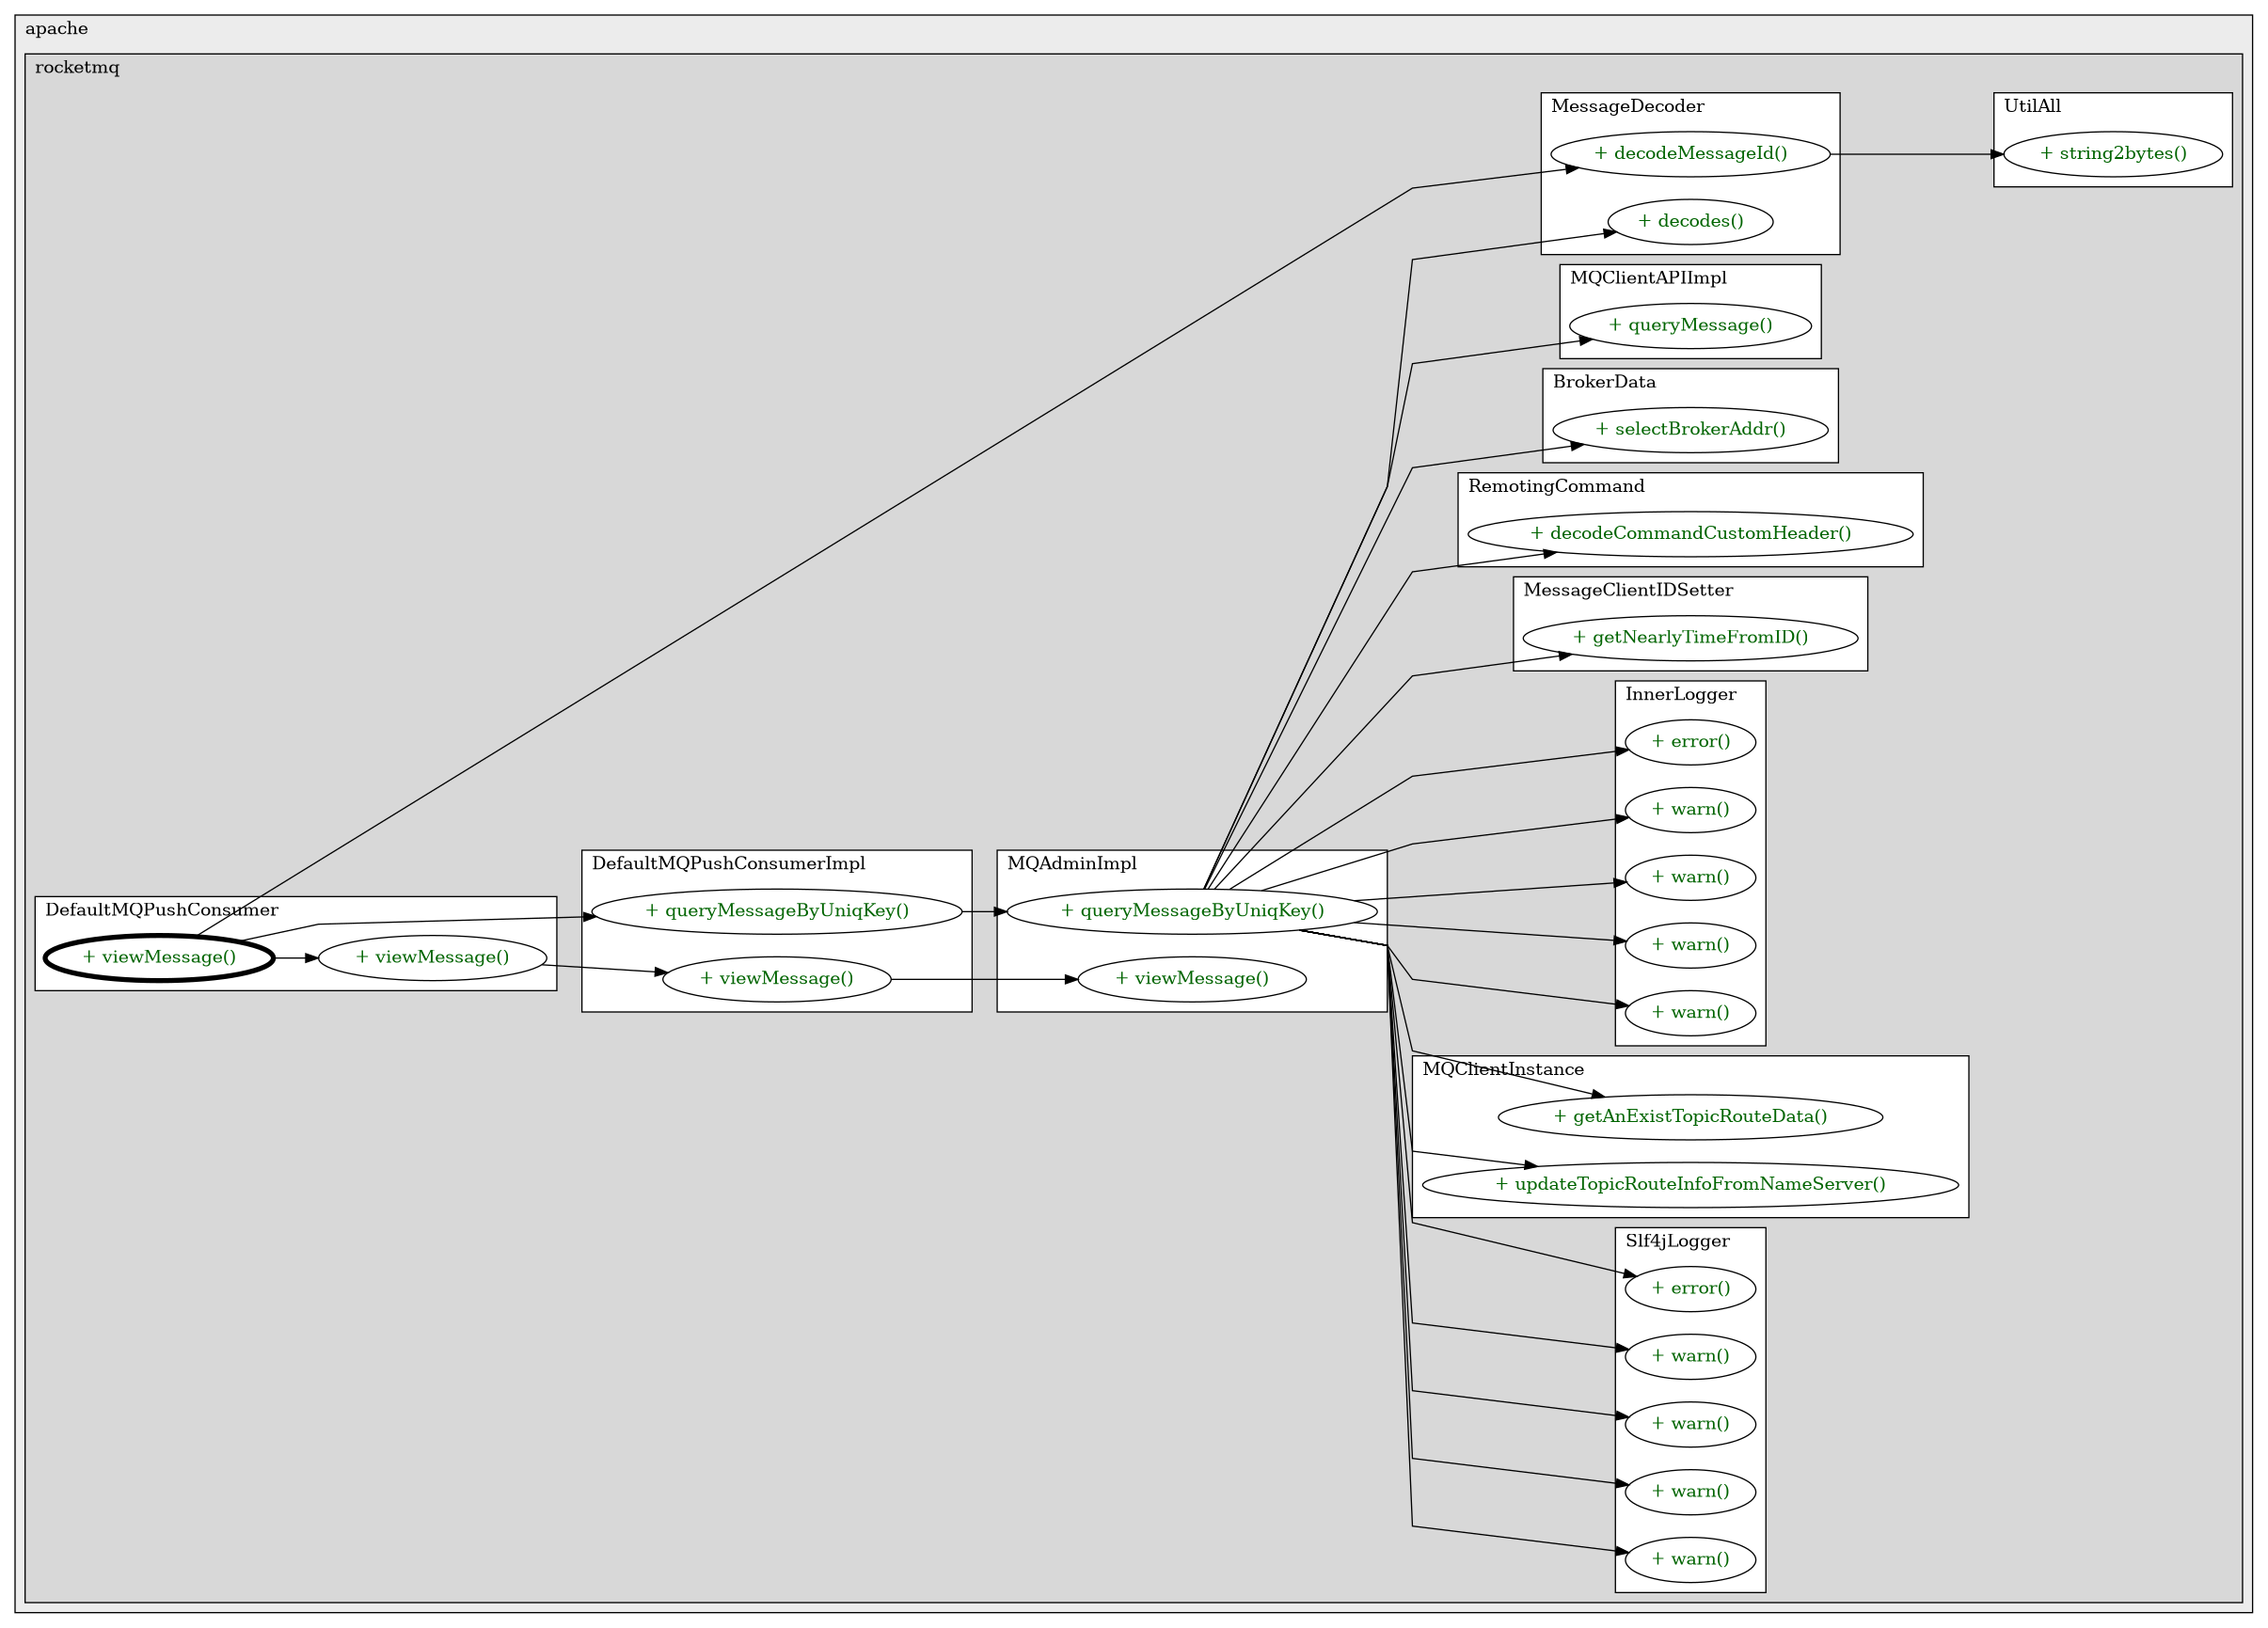 @startuml

/' diagram meta data start
config=CallConfiguration;
{
  "rootMethod": "org.apache.rocketmq.client.consumer.DefaultMQPushConsumer#viewMessage(String,String)",
  "projectClassification": {
    "searchMode": "OpenProject", // OpenProject, AllProjects
    "includedProjects": "",
    "pathEndKeywords": "*.impl",
    "isClientPath": "",
    "isClientName": "",
    "isTestPath": "",
    "isTestName": "",
    "isMappingPath": "",
    "isMappingName": "",
    "isDataAccessPath": "",
    "isDataAccessName": "",
    "isDataStructurePath": "",
    "isDataStructureName": "",
    "isInterfaceStructuresPath": "",
    "isInterfaceStructuresName": "",
    "isEntryPointPath": "",
    "isEntryPointName": "",
    "treatFinalFieldsAsMandatory": false
  },
  "graphRestriction": {
    "classPackageExcludeFilter": "",
    "classPackageIncludeFilter": "",
    "classNameExcludeFilter": "",
    "classNameIncludeFilter": "",
    "methodNameExcludeFilter": "",
    "methodNameIncludeFilter": "",
    "removeByInheritance": "", // inheritance/annotation based filtering is done in a second step
    "removeByAnnotation": "",
    "removeByClassPackage": "", // cleanup the graph after inheritance/annotation based filtering is done
    "removeByClassName": "",
    "cutMappings": false,
    "cutEnum": true,
    "cutTests": true,
    "cutClient": true,
    "cutDataAccess": true,
    "cutInterfaceStructures": true,
    "cutDataStructures": true,
    "cutGetterAndSetter": true,
    "cutConstructors": true
  },
  "graphTraversal": {
    "forwardDepth": 3,
    "backwardDepth": 3,
    "classPackageExcludeFilter": "",
    "classPackageIncludeFilter": "",
    "classNameExcludeFilter": "",
    "classNameIncludeFilter": "",
    "methodNameExcludeFilter": "",
    "methodNameIncludeFilter": "",
    "hideMappings": false,
    "hideDataStructures": false,
    "hidePrivateMethods": true,
    "hideInterfaceCalls": true, // indirection: implementation -> interface (is hidden) -> implementation
    "onlyShowApplicationEntryPoints": false, // root node is included
    "useMethodCallsForStructureDiagram": "ForwardOnly" // ForwardOnly, BothDirections, No
  },
  "details": {
    "aggregation": "GroupByClass", // ByClass, GroupByClass, None
    "showMethodParametersTypes": false,
    "showMethodParametersNames": false,
    "showMethodReturnType": false,
    "showPackageLevels": 2,
    "showCallOrder": false,
    "edgeMode": "MethodsOnly", // TypesOnly, MethodsOnly, TypesAndMethods, MethodsAndDirectTypeUsage
    "showDetailedClassStructure": false
  },
  "rootClass": "org.apache.rocketmq.client.consumer.DefaultMQPushConsumer",
  "extensionCallbackMethod": "" // qualified.class.name#methodName - signature: public static String method(String)
}
diagram meta data end '/



digraph g {
    rankdir="LR"
    splines=polyline
    

'nodes 
subgraph cluster_1411517106 { 
   	label=apache
	labeljust=l
	fillcolor="#ececec"
	style=filled
   
   subgraph cluster_1714486248 { 
   	label=rocketmq
	labeljust=l
	fillcolor="#d8d8d8"
	style=filled
   
   subgraph cluster_1314323680 { 
   	label=MQAdminImpl
	labeljust=l
	fillcolor=white
	style=filled
   
   MQAdminImpl1527982467XXXqueryMessageByUniqKey2013066710[
	label="+ queryMessageByUniqKey()"
	style=filled
	fillcolor=white
	tooltip="MQAdminImpl

null"
	fontcolor=darkgreen
];

MQAdminImpl1527982467XXXviewMessage1808118735[
	label="+ viewMessage()"
	style=filled
	fillcolor=white
	tooltip="MQAdminImpl

null"
	fontcolor=darkgreen
];
} 

subgraph cluster_1350583147 { 
   	label=Slf4jLogger
	labeljust=l
	fillcolor=white
	style=filled
   
   Slf4jLogger2118845798XXXerror424332965[
	label="+ error()"
	style=filled
	fillcolor=white
	tooltip="Slf4jLogger

null"
	fontcolor=darkgreen
];

Slf4jLogger2118845798XXXwarn1506910935[
	label="+ warn()"
	style=filled
	fillcolor=white
	tooltip="Slf4jLogger

null"
	fontcolor=darkgreen
];

Slf4jLogger2118845798XXXwarn1808118735[
	label="+ warn()"
	style=filled
	fillcolor=white
	tooltip="Slf4jLogger

null"
	fontcolor=darkgreen
];

Slf4jLogger2118845798XXXwarn1881684228[
	label="+ warn()"
	style=filled
	fillcolor=white
	tooltip="Slf4jLogger

null"
	fontcolor=darkgreen
];

Slf4jLogger2118845798XXXwarn424332965[
	label="+ warn()"
	style=filled
	fillcolor=white
	tooltip="Slf4jLogger

null"
	fontcolor=darkgreen
];
} 

subgraph cluster_1817307469 { 
   	label=MQClientInstance
	labeljust=l
	fillcolor=white
	style=filled
   
   MQClientInstance700434529XXXgetAnExistTopicRouteData1808118735[
	label="+ getAnExistTopicRouteData()"
	style=filled
	fillcolor=white
	tooltip="MQClientInstance

null"
	fontcolor=darkgreen
];

MQClientInstance700434529XXXupdateTopicRouteInfoFromNameServer1808118735[
	label="+ updateTopicRouteInfoFromNameServer()"
	style=filled
	fillcolor=white
	tooltip="MQClientInstance

null"
	fontcolor=darkgreen
];
} 

subgraph cluster_1833644171 { 
   	label=InnerLogger
	labeljust=l
	fillcolor=white
	style=filled
   
   InnerLogger1066893677XXXerror424332965[
	label="+ error()"
	style=filled
	fillcolor=white
	tooltip="InnerLogger

null"
	fontcolor=darkgreen
];

InnerLogger1066893677XXXwarn1506910935[
	label="+ warn()"
	style=filled
	fillcolor=white
	tooltip="InnerLogger

null"
	fontcolor=darkgreen
];

InnerLogger1066893677XXXwarn1808118735[
	label="+ warn()"
	style=filled
	fillcolor=white
	tooltip="InnerLogger

null"
	fontcolor=darkgreen
];

InnerLogger1066893677XXXwarn1881684228[
	label="+ warn()"
	style=filled
	fillcolor=white
	tooltip="InnerLogger

null"
	fontcolor=darkgreen
];

InnerLogger1066893677XXXwarn424332965[
	label="+ warn()"
	style=filled
	fillcolor=white
	tooltip="InnerLogger

null"
	fontcolor=darkgreen
];
} 

subgraph cluster_1889763836 { 
   	label=UtilAll
	labeljust=l
	fillcolor=white
	style=filled
   
   UtilAll1711659723XXXstring2bytes1808118735[
	label="+ string2bytes()"
	style=filled
	fillcolor=white
	tooltip="UtilAll

null"
	fontcolor=darkgreen
];
} 

subgraph cluster_2004609280 { 
   	label=DefaultMQPushConsumer
	labeljust=l
	fillcolor=white
	style=filled
   
   DefaultMQPushConsumer633216551XXXviewMessage1808118735[
	label="+ viewMessage()"
	style=filled
	fillcolor=white
	tooltip="DefaultMQPushConsumer

&#10;  This method will be removed in a certain version after April 5, 2020, so please do not use this method.&#10; "
	fontcolor=darkgreen
];

DefaultMQPushConsumer633216551XXXviewMessage2013066710[
	label="+ viewMessage()"
	style=filled
	fillcolor=white
	tooltip="DefaultMQPushConsumer

&#10;  This method will be removed in a certain version after April 5, 2020, so please do not use this method.&#10; "
	penwidth=4
	fontcolor=darkgreen
];
} 

subgraph cluster_2084292734 { 
   	label=MessageClientIDSetter
	labeljust=l
	fillcolor=white
	style=filled
   
   MessageClientIDSetter1295052772XXXgetNearlyTimeFromID1808118735[
	label="+ getNearlyTimeFromID()"
	style=filled
	fillcolor=white
	tooltip="MessageClientIDSetter

null"
	fontcolor=darkgreen
];
} 

subgraph cluster_290650472 { 
   	label=DefaultMQPushConsumerImpl
	labeljust=l
	fillcolor=white
	style=filled
   
   DefaultMQPushConsumerImpl1317777407XXXqueryMessageByUniqKey2013066710[
	label="+ queryMessageByUniqKey()"
	style=filled
	fillcolor=white
	tooltip="DefaultMQPushConsumerImpl

null"
	fontcolor=darkgreen
];

DefaultMQPushConsumerImpl1317777407XXXviewMessage1808118735[
	label="+ viewMessage()"
	style=filled
	fillcolor=white
	tooltip="DefaultMQPushConsumerImpl

null"
	fontcolor=darkgreen
];
} 

subgraph cluster_454799875 { 
   	label=RemotingCommand
	labeljust=l
	fillcolor=white
	style=filled
   
   RemotingCommand1388817347XXXdecodeCommandCustomHeader831959679[
	label="+ decodeCommandCustomHeader()"
	style=filled
	fillcolor=white
	tooltip="RemotingCommand

null"
	fontcolor=darkgreen
];
} 

subgraph cluster_925786939 { 
   	label=BrokerData
	labeljust=l
	fillcolor=white
	style=filled
   
   BrokerData846711030XXXselectBrokerAddr0[
	label="+ selectBrokerAddr()"
	style=filled
	fillcolor=white
	tooltip="BrokerData

&#10;  Selects a (preferably master) broker address from the registered list.&#10;  If the master's address cannot be found, a slave broker address is selected in a random manner.&#10; &#10;  @return Broker address.&#10; "
	fontcolor=darkgreen
];
} 

subgraph cluster_931339104 { 
   	label=MQClientAPIImpl
	labeljust=l
	fillcolor=white
	style=filled
   
   MQClientAPIImpl1527982467XXXqueryMessage676714341[
	label="+ queryMessage()"
	style=filled
	fillcolor=white
	tooltip="MQClientAPIImpl

null"
	fontcolor=darkgreen
];
} 

subgraph cluster_966143399 { 
   	label=MessageDecoder
	labeljust=l
	fillcolor=white
	style=filled
   
   MessageDecoder1295052772XXXdecodeMessageId1808118735[
	label="+ decodeMessageId()"
	style=filled
	fillcolor=white
	tooltip="MessageDecoder

null"
	fontcolor=darkgreen
];

MessageDecoder1295052772XXXdecodes83608148[
	label="+ decodes()"
	style=filled
	fillcolor=white
	tooltip="MessageDecoder

null"
	fontcolor=darkgreen
];
} 
} 
} 

'edges    
DefaultMQPushConsumer633216551XXXviewMessage1808118735 -> DefaultMQPushConsumerImpl1317777407XXXviewMessage1808118735;
DefaultMQPushConsumer633216551XXXviewMessage2013066710 -> DefaultMQPushConsumer633216551XXXviewMessage1808118735;
DefaultMQPushConsumer633216551XXXviewMessage2013066710 -> DefaultMQPushConsumerImpl1317777407XXXqueryMessageByUniqKey2013066710;
DefaultMQPushConsumer633216551XXXviewMessage2013066710 -> MessageDecoder1295052772XXXdecodeMessageId1808118735;
DefaultMQPushConsumerImpl1317777407XXXqueryMessageByUniqKey2013066710 -> MQAdminImpl1527982467XXXqueryMessageByUniqKey2013066710;
DefaultMQPushConsumerImpl1317777407XXXviewMessage1808118735 -> MQAdminImpl1527982467XXXviewMessage1808118735;
MQAdminImpl1527982467XXXqueryMessageByUniqKey2013066710 -> BrokerData846711030XXXselectBrokerAddr0;
MQAdminImpl1527982467XXXqueryMessageByUniqKey2013066710 -> InnerLogger1066893677XXXerror424332965;
MQAdminImpl1527982467XXXqueryMessageByUniqKey2013066710 -> InnerLogger1066893677XXXwarn1506910935;
MQAdminImpl1527982467XXXqueryMessageByUniqKey2013066710 -> InnerLogger1066893677XXXwarn1808118735;
MQAdminImpl1527982467XXXqueryMessageByUniqKey2013066710 -> InnerLogger1066893677XXXwarn1881684228;
MQAdminImpl1527982467XXXqueryMessageByUniqKey2013066710 -> InnerLogger1066893677XXXwarn424332965;
MQAdminImpl1527982467XXXqueryMessageByUniqKey2013066710 -> MQClientAPIImpl1527982467XXXqueryMessage676714341;
MQAdminImpl1527982467XXXqueryMessageByUniqKey2013066710 -> MQClientInstance700434529XXXgetAnExistTopicRouteData1808118735;
MQAdminImpl1527982467XXXqueryMessageByUniqKey2013066710 -> MQClientInstance700434529XXXupdateTopicRouteInfoFromNameServer1808118735;
MQAdminImpl1527982467XXXqueryMessageByUniqKey2013066710 -> MessageClientIDSetter1295052772XXXgetNearlyTimeFromID1808118735;
MQAdminImpl1527982467XXXqueryMessageByUniqKey2013066710 -> MessageDecoder1295052772XXXdecodes83608148;
MQAdminImpl1527982467XXXqueryMessageByUniqKey2013066710 -> RemotingCommand1388817347XXXdecodeCommandCustomHeader831959679;
MQAdminImpl1527982467XXXqueryMessageByUniqKey2013066710 -> Slf4jLogger2118845798XXXerror424332965;
MQAdminImpl1527982467XXXqueryMessageByUniqKey2013066710 -> Slf4jLogger2118845798XXXwarn1506910935;
MQAdminImpl1527982467XXXqueryMessageByUniqKey2013066710 -> Slf4jLogger2118845798XXXwarn1808118735;
MQAdminImpl1527982467XXXqueryMessageByUniqKey2013066710 -> Slf4jLogger2118845798XXXwarn1881684228;
MQAdminImpl1527982467XXXqueryMessageByUniqKey2013066710 -> Slf4jLogger2118845798XXXwarn424332965;
MessageDecoder1295052772XXXdecodeMessageId1808118735 -> UtilAll1711659723XXXstring2bytes1808118735;
    
}
@enduml